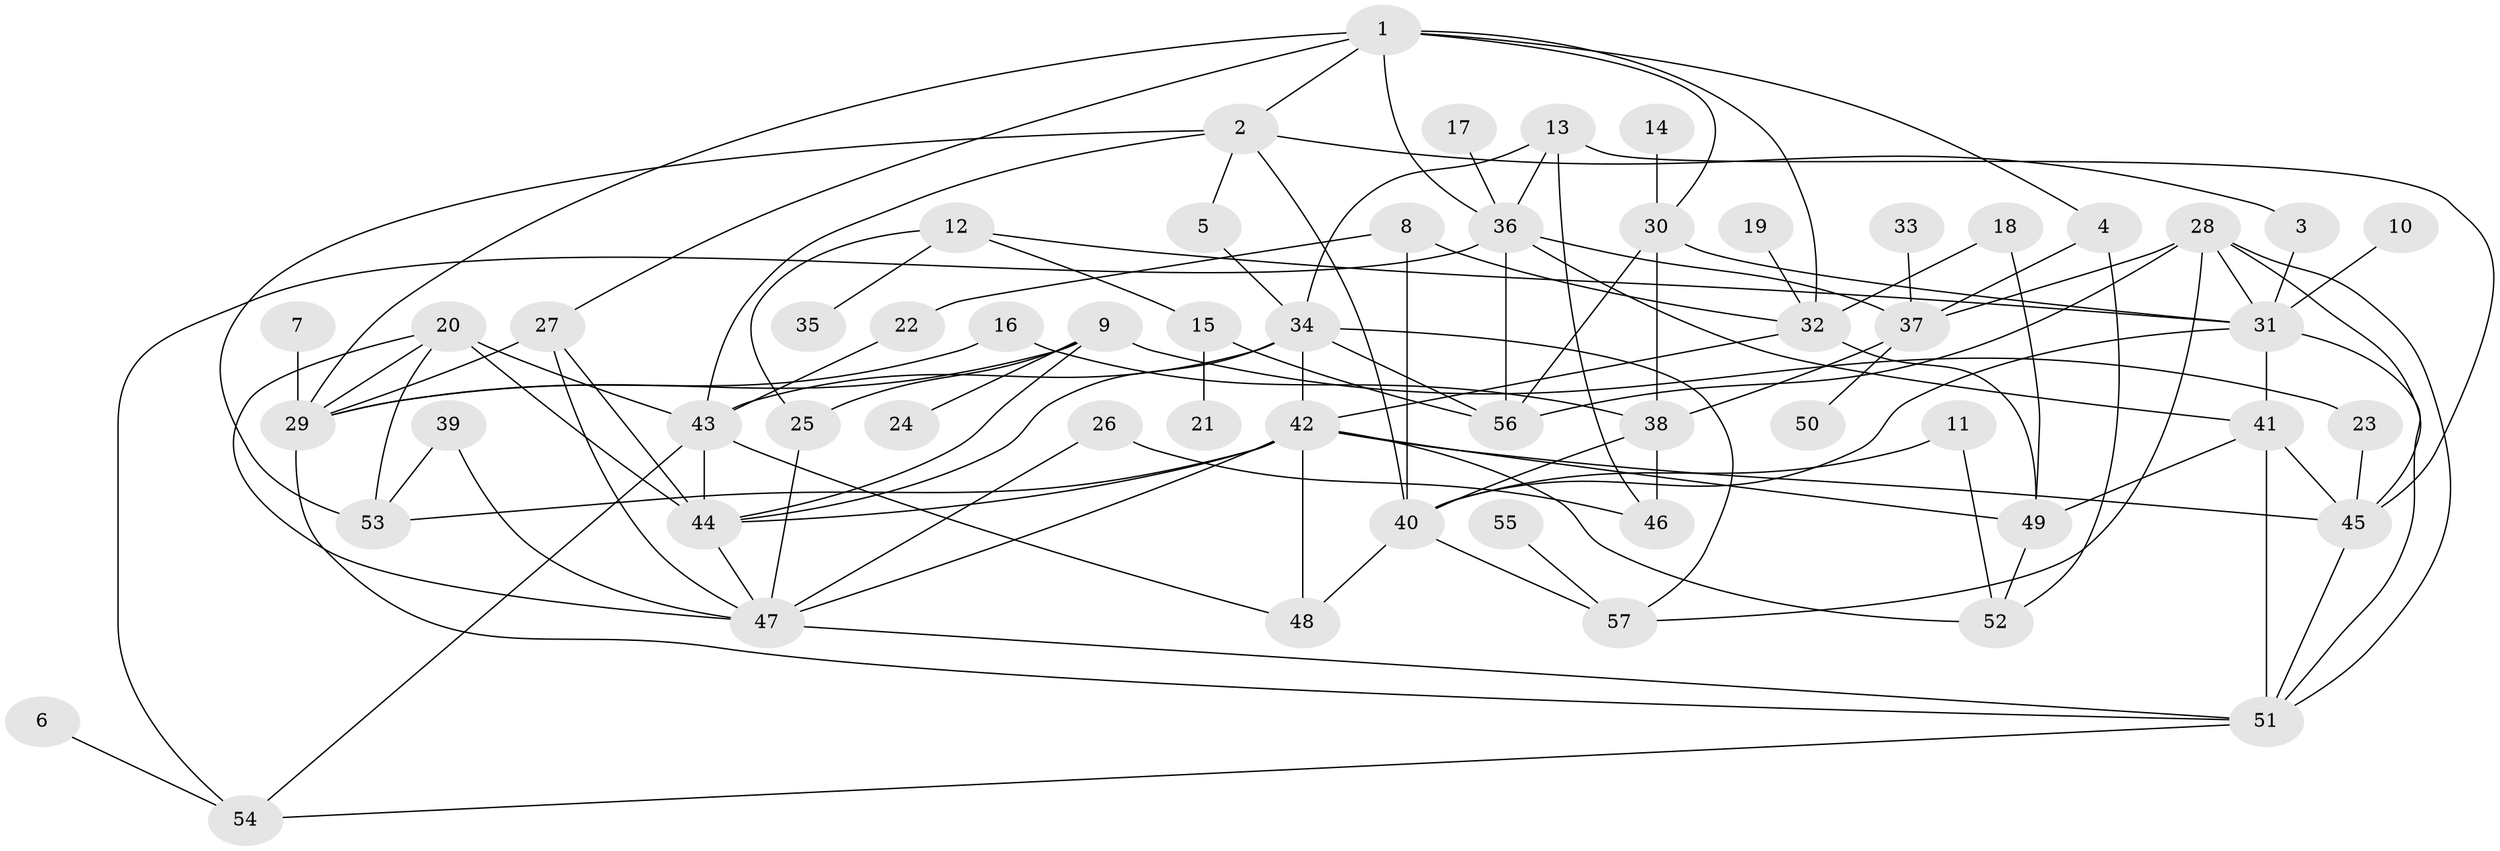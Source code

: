 // original degree distribution, {3: 0.24561403508771928, 7: 0.03508771929824561, 4: 0.14912280701754385, 5: 0.07894736842105263, 8: 0.008771929824561403, 6: 0.03508771929824561, 2: 0.2807017543859649, 1: 0.16666666666666666}
// Generated by graph-tools (version 1.1) at 2025/48/03/06/25 01:48:57]
// undirected, 57 vertices, 111 edges
graph export_dot {
graph [start="1"]
  node [color=gray90,style=filled];
  1;
  2;
  3;
  4;
  5;
  6;
  7;
  8;
  9;
  10;
  11;
  12;
  13;
  14;
  15;
  16;
  17;
  18;
  19;
  20;
  21;
  22;
  23;
  24;
  25;
  26;
  27;
  28;
  29;
  30;
  31;
  32;
  33;
  34;
  35;
  36;
  37;
  38;
  39;
  40;
  41;
  42;
  43;
  44;
  45;
  46;
  47;
  48;
  49;
  50;
  51;
  52;
  53;
  54;
  55;
  56;
  57;
  1 -- 2 [weight=1.0];
  1 -- 4 [weight=1.0];
  1 -- 27 [weight=1.0];
  1 -- 29 [weight=1.0];
  1 -- 30 [weight=1.0];
  1 -- 32 [weight=1.0];
  1 -- 36 [weight=1.0];
  2 -- 3 [weight=1.0];
  2 -- 5 [weight=1.0];
  2 -- 40 [weight=1.0];
  2 -- 43 [weight=1.0];
  2 -- 53 [weight=1.0];
  3 -- 31 [weight=1.0];
  4 -- 37 [weight=1.0];
  4 -- 52 [weight=1.0];
  5 -- 34 [weight=1.0];
  6 -- 54 [weight=1.0];
  7 -- 29 [weight=1.0];
  8 -- 22 [weight=1.0];
  8 -- 32 [weight=1.0];
  8 -- 40 [weight=1.0];
  9 -- 23 [weight=1.0];
  9 -- 24 [weight=1.0];
  9 -- 25 [weight=1.0];
  9 -- 29 [weight=1.0];
  9 -- 44 [weight=1.0];
  10 -- 31 [weight=1.0];
  11 -- 40 [weight=1.0];
  11 -- 52 [weight=1.0];
  12 -- 15 [weight=1.0];
  12 -- 25 [weight=1.0];
  12 -- 31 [weight=1.0];
  12 -- 35 [weight=1.0];
  13 -- 34 [weight=1.0];
  13 -- 36 [weight=1.0];
  13 -- 45 [weight=1.0];
  13 -- 46 [weight=1.0];
  14 -- 30 [weight=1.0];
  15 -- 21 [weight=1.0];
  15 -- 56 [weight=1.0];
  16 -- 29 [weight=1.0];
  16 -- 38 [weight=1.0];
  17 -- 36 [weight=1.0];
  18 -- 32 [weight=1.0];
  18 -- 49 [weight=1.0];
  19 -- 32 [weight=1.0];
  20 -- 29 [weight=1.0];
  20 -- 43 [weight=1.0];
  20 -- 44 [weight=1.0];
  20 -- 47 [weight=1.0];
  20 -- 53 [weight=1.0];
  22 -- 43 [weight=1.0];
  23 -- 45 [weight=1.0];
  25 -- 47 [weight=1.0];
  26 -- 46 [weight=1.0];
  26 -- 47 [weight=1.0];
  27 -- 29 [weight=1.0];
  27 -- 44 [weight=1.0];
  27 -- 47 [weight=1.0];
  28 -- 31 [weight=1.0];
  28 -- 37 [weight=1.0];
  28 -- 45 [weight=1.0];
  28 -- 51 [weight=1.0];
  28 -- 56 [weight=1.0];
  28 -- 57 [weight=1.0];
  29 -- 51 [weight=1.0];
  30 -- 31 [weight=1.0];
  30 -- 38 [weight=1.0];
  30 -- 56 [weight=1.0];
  31 -- 40 [weight=1.0];
  31 -- 41 [weight=1.0];
  31 -- 51 [weight=1.0];
  32 -- 42 [weight=1.0];
  32 -- 49 [weight=1.0];
  33 -- 37 [weight=1.0];
  34 -- 42 [weight=1.0];
  34 -- 43 [weight=1.0];
  34 -- 44 [weight=1.0];
  34 -- 56 [weight=1.0];
  34 -- 57 [weight=1.0];
  36 -- 37 [weight=1.0];
  36 -- 41 [weight=1.0];
  36 -- 54 [weight=1.0];
  36 -- 56 [weight=1.0];
  37 -- 38 [weight=1.0];
  37 -- 50 [weight=1.0];
  38 -- 40 [weight=1.0];
  38 -- 46 [weight=1.0];
  39 -- 47 [weight=1.0];
  39 -- 53 [weight=1.0];
  40 -- 48 [weight=1.0];
  40 -- 57 [weight=1.0];
  41 -- 45 [weight=1.0];
  41 -- 49 [weight=1.0];
  41 -- 51 [weight=1.0];
  42 -- 44 [weight=1.0];
  42 -- 45 [weight=1.0];
  42 -- 47 [weight=1.0];
  42 -- 48 [weight=1.0];
  42 -- 49 [weight=1.0];
  42 -- 52 [weight=1.0];
  42 -- 53 [weight=1.0];
  43 -- 44 [weight=1.0];
  43 -- 48 [weight=1.0];
  43 -- 54 [weight=1.0];
  44 -- 47 [weight=1.0];
  45 -- 51 [weight=1.0];
  47 -- 51 [weight=1.0];
  49 -- 52 [weight=1.0];
  51 -- 54 [weight=1.0];
  55 -- 57 [weight=1.0];
}

